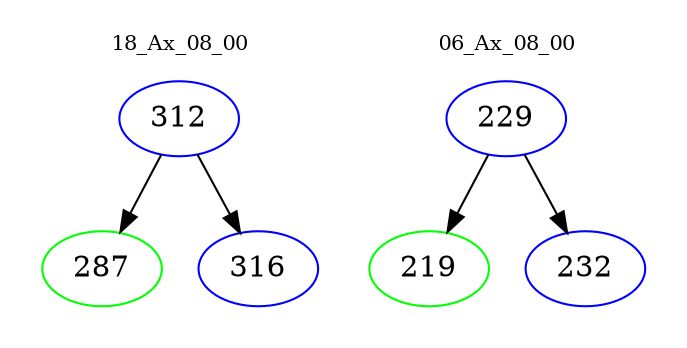 digraph{
subgraph cluster_0 {
color = white
label = "18_Ax_08_00";
fontsize=10;
T0_312 [label="312", color="blue"]
T0_312 -> T0_287 [color="black"]
T0_287 [label="287", color="green"]
T0_312 -> T0_316 [color="black"]
T0_316 [label="316", color="blue"]
}
subgraph cluster_1 {
color = white
label = "06_Ax_08_00";
fontsize=10;
T1_229 [label="229", color="blue"]
T1_229 -> T1_219 [color="black"]
T1_219 [label="219", color="green"]
T1_229 -> T1_232 [color="black"]
T1_232 [label="232", color="blue"]
}
}
